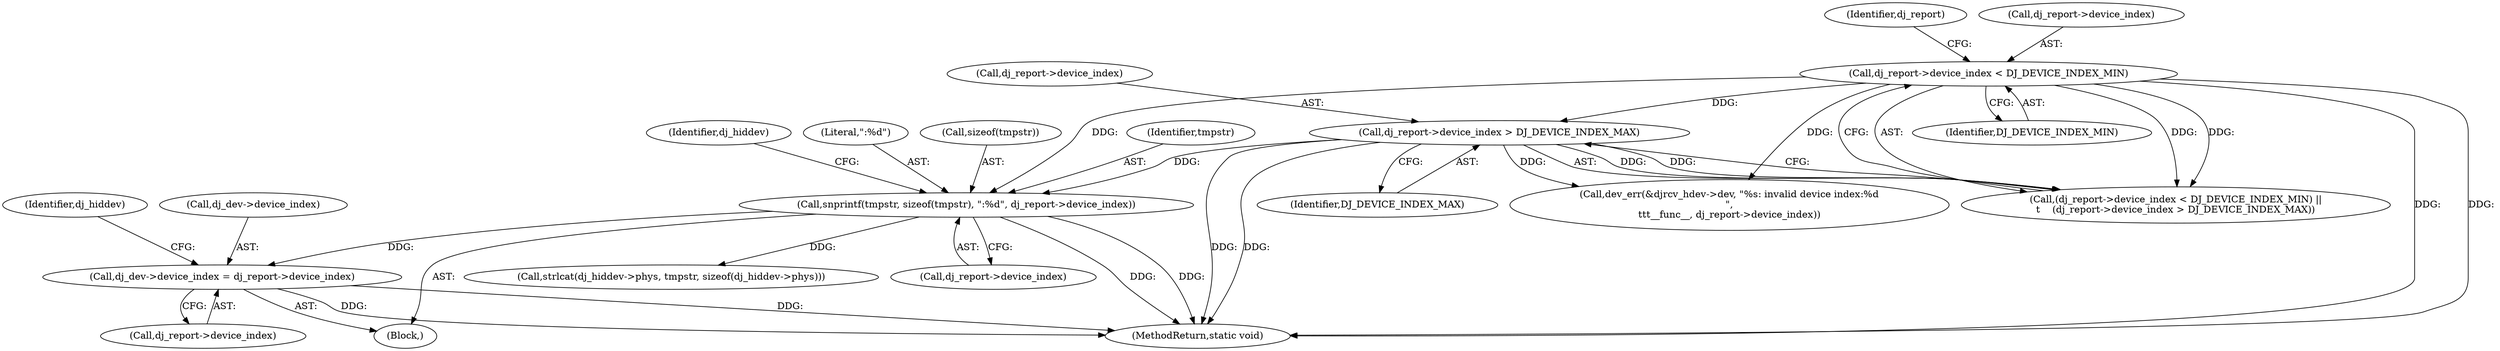 digraph "0_linux_ad3e14d7c5268c2e24477c6ef54bbdf88add5d36_0@pointer" {
"1000324" [label="(Call,dj_dev->device_index = dj_report->device_index)"];
"1000269" [label="(Call,snprintf(tmpstr, sizeof(tmpstr), \":%d\", dj_report->device_index))"];
"1000150" [label="(Call,dj_report->device_index < DJ_DEVICE_INDEX_MIN)"];
"1000155" [label="(Call,dj_report->device_index > DJ_DEVICE_INDEX_MAX)"];
"1000161" [label="(Call,dev_err(&djrcv_hdev->dev, \"%s: invalid device index:%d\n\",\n\t\t\t__func__, dj_report->device_index))"];
"1000156" [label="(Call,dj_report->device_index)"];
"1000279" [label="(Identifier,dj_hiddev)"];
"1000150" [label="(Call,dj_report->device_index < DJ_DEVICE_INDEX_MIN)"];
"1000277" [label="(Call,strlcat(dj_hiddev->phys, tmpstr, sizeof(dj_hiddev->phys)))"];
"1000324" [label="(Call,dj_dev->device_index = dj_report->device_index)"];
"1000155" [label="(Call,dj_report->device_index > DJ_DEVICE_INDEX_MAX)"];
"1000333" [label="(Identifier,dj_hiddev)"];
"1000159" [label="(Identifier,DJ_DEVICE_INDEX_MAX)"];
"1000269" [label="(Call,snprintf(tmpstr, sizeof(tmpstr), \":%d\", dj_report->device_index))"];
"1000157" [label="(Identifier,dj_report)"];
"1000328" [label="(Call,dj_report->device_index)"];
"1000106" [label="(Block,)"];
"1000273" [label="(Literal,\":%d\")"];
"1000373" [label="(MethodReturn,static void)"];
"1000271" [label="(Call,sizeof(tmpstr))"];
"1000149" [label="(Call,(dj_report->device_index < DJ_DEVICE_INDEX_MIN) ||\n\t    (dj_report->device_index > DJ_DEVICE_INDEX_MAX))"];
"1000154" [label="(Identifier,DJ_DEVICE_INDEX_MIN)"];
"1000325" [label="(Call,dj_dev->device_index)"];
"1000270" [label="(Identifier,tmpstr)"];
"1000151" [label="(Call,dj_report->device_index)"];
"1000274" [label="(Call,dj_report->device_index)"];
"1000324" -> "1000106"  [label="AST: "];
"1000324" -> "1000328"  [label="CFG: "];
"1000325" -> "1000324"  [label="AST: "];
"1000328" -> "1000324"  [label="AST: "];
"1000333" -> "1000324"  [label="CFG: "];
"1000324" -> "1000373"  [label="DDG: "];
"1000324" -> "1000373"  [label="DDG: "];
"1000269" -> "1000324"  [label="DDG: "];
"1000269" -> "1000106"  [label="AST: "];
"1000269" -> "1000274"  [label="CFG: "];
"1000270" -> "1000269"  [label="AST: "];
"1000271" -> "1000269"  [label="AST: "];
"1000273" -> "1000269"  [label="AST: "];
"1000274" -> "1000269"  [label="AST: "];
"1000279" -> "1000269"  [label="CFG: "];
"1000269" -> "1000373"  [label="DDG: "];
"1000269" -> "1000373"  [label="DDG: "];
"1000150" -> "1000269"  [label="DDG: "];
"1000155" -> "1000269"  [label="DDG: "];
"1000269" -> "1000277"  [label="DDG: "];
"1000150" -> "1000149"  [label="AST: "];
"1000150" -> "1000154"  [label="CFG: "];
"1000151" -> "1000150"  [label="AST: "];
"1000154" -> "1000150"  [label="AST: "];
"1000157" -> "1000150"  [label="CFG: "];
"1000149" -> "1000150"  [label="CFG: "];
"1000150" -> "1000373"  [label="DDG: "];
"1000150" -> "1000373"  [label="DDG: "];
"1000150" -> "1000149"  [label="DDG: "];
"1000150" -> "1000149"  [label="DDG: "];
"1000150" -> "1000155"  [label="DDG: "];
"1000150" -> "1000161"  [label="DDG: "];
"1000155" -> "1000149"  [label="AST: "];
"1000155" -> "1000159"  [label="CFG: "];
"1000156" -> "1000155"  [label="AST: "];
"1000159" -> "1000155"  [label="AST: "];
"1000149" -> "1000155"  [label="CFG: "];
"1000155" -> "1000373"  [label="DDG: "];
"1000155" -> "1000373"  [label="DDG: "];
"1000155" -> "1000149"  [label="DDG: "];
"1000155" -> "1000149"  [label="DDG: "];
"1000155" -> "1000161"  [label="DDG: "];
}
